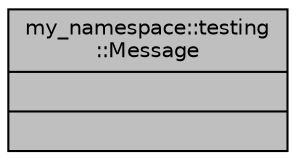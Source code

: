 digraph "my_namespace::testing::Message"
{
  edge [fontname="Helvetica",fontsize="10",labelfontname="Helvetica",labelfontsize="10"];
  node [fontname="Helvetica",fontsize="10",shape=record];
  Node1 [label="{my_namespace::testing\l::Message\n||}",height=0.2,width=0.4,color="black", fillcolor="grey75", style="filled", fontcolor="black"];
}
